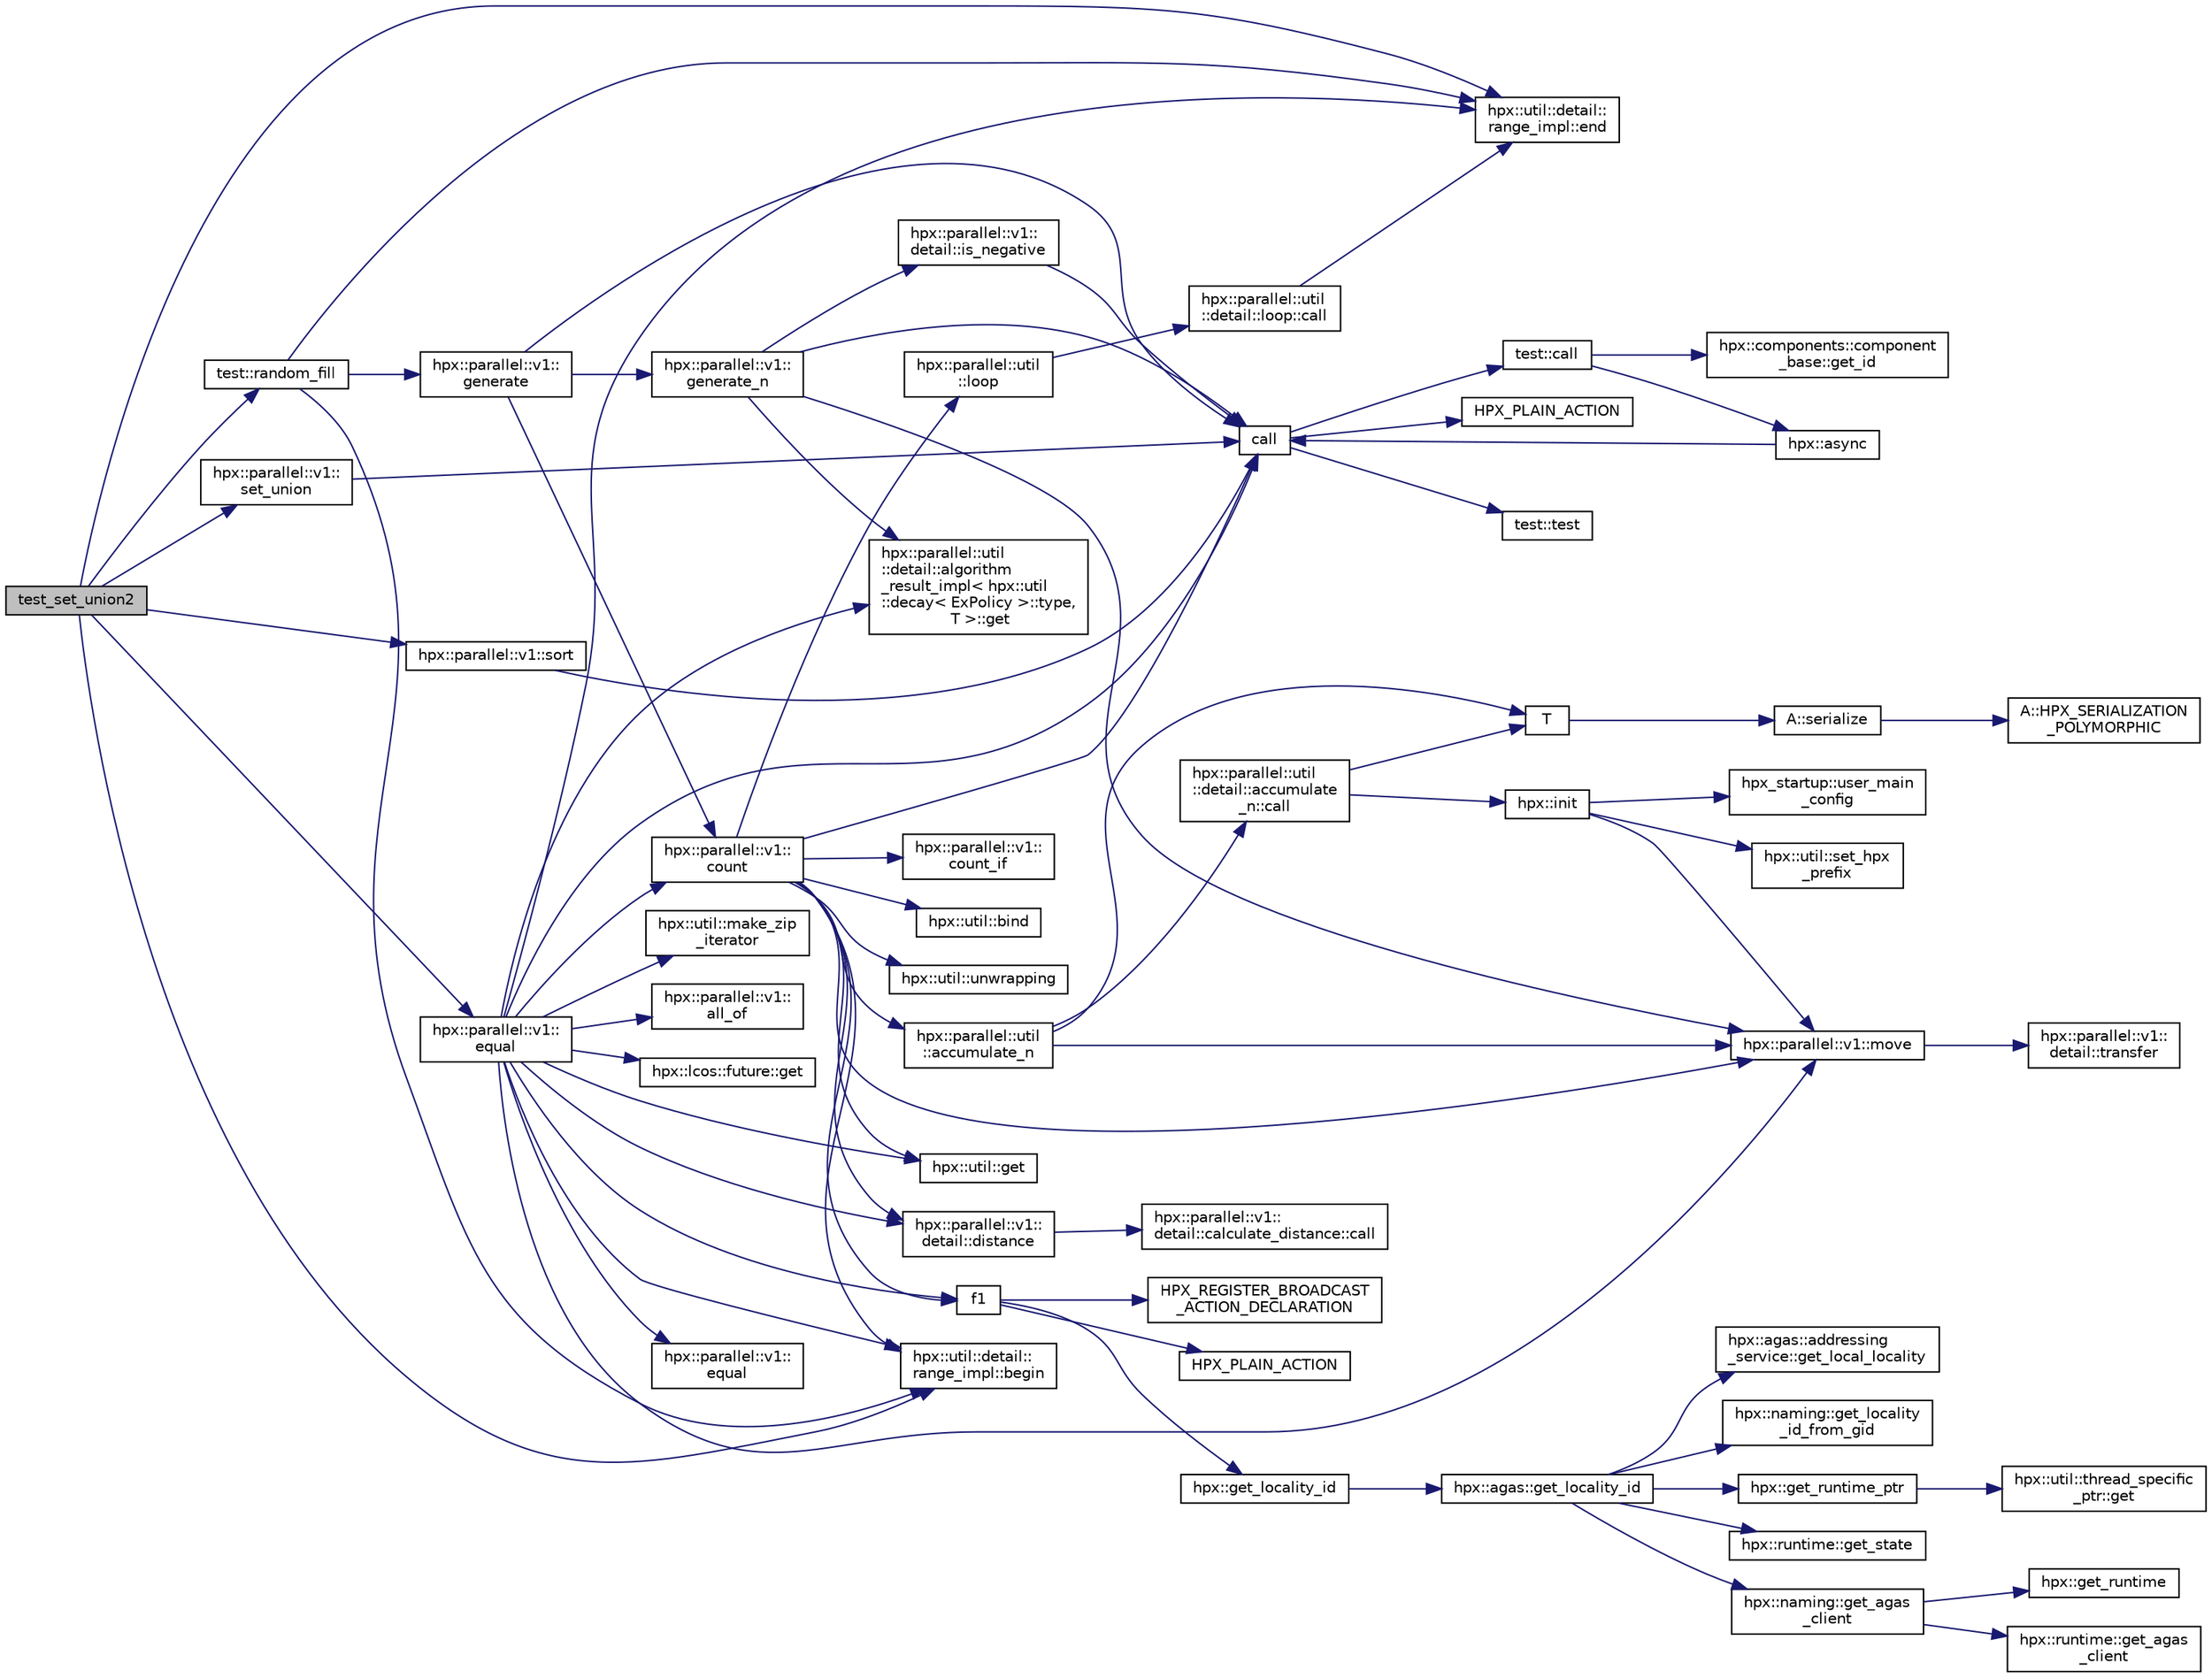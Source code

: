 digraph "test_set_union2"
{
  edge [fontname="Helvetica",fontsize="10",labelfontname="Helvetica",labelfontsize="10"];
  node [fontname="Helvetica",fontsize="10",shape=record];
  rankdir="LR";
  Node194 [label="test_set_union2",height=0.2,width=0.4,color="black", fillcolor="grey75", style="filled", fontcolor="black"];
  Node194 -> Node195 [color="midnightblue",fontsize="10",style="solid",fontname="Helvetica"];
  Node195 [label="test::random_fill",height=0.2,width=0.4,color="black", fillcolor="white", style="filled",URL="$df/d04/namespacetest.html#af108eebf0ec199837311e53d84f7be38"];
  Node195 -> Node196 [color="midnightblue",fontsize="10",style="solid",fontname="Helvetica"];
  Node196 [label="hpx::parallel::v1::\lgenerate",height=0.2,width=0.4,color="black", fillcolor="white", style="filled",URL="$db/db9/namespacehpx_1_1parallel_1_1v1.html#a1f74f2be2954d6fbd8278df5fedb946a"];
  Node196 -> Node197 [color="midnightblue",fontsize="10",style="solid",fontname="Helvetica"];
  Node197 [label="hpx::parallel::v1::\lgenerate_n",height=0.2,width=0.4,color="black", fillcolor="white", style="filled",URL="$db/db9/namespacehpx_1_1parallel_1_1v1.html#a9fd6a170d9742750007e88805764ec8a"];
  Node197 -> Node198 [color="midnightblue",fontsize="10",style="solid",fontname="Helvetica"];
  Node198 [label="hpx::parallel::v1::\ldetail::is_negative",height=0.2,width=0.4,color="black", fillcolor="white", style="filled",URL="$d2/ddd/namespacehpx_1_1parallel_1_1v1_1_1detail.html#adf2e40fc4b20ad0fd442ee3118a4d527"];
  Node198 -> Node199 [color="midnightblue",fontsize="10",style="solid",fontname="Helvetica"];
  Node199 [label="call",height=0.2,width=0.4,color="black", fillcolor="white", style="filled",URL="$d2/d67/promise__1620_8cpp.html#a58357f0b82bc761e1d0b9091ed563a70"];
  Node199 -> Node200 [color="midnightblue",fontsize="10",style="solid",fontname="Helvetica"];
  Node200 [label="test::test",height=0.2,width=0.4,color="black", fillcolor="white", style="filled",URL="$d8/d89/structtest.html#ab42d5ece712d716b04cb3f686f297a26"];
  Node199 -> Node201 [color="midnightblue",fontsize="10",style="solid",fontname="Helvetica"];
  Node201 [label="HPX_PLAIN_ACTION",height=0.2,width=0.4,color="black", fillcolor="white", style="filled",URL="$d2/d67/promise__1620_8cpp.html#ab96aab827a4b1fcaf66cfe0ba83fef23"];
  Node199 -> Node202 [color="midnightblue",fontsize="10",style="solid",fontname="Helvetica"];
  Node202 [label="test::call",height=0.2,width=0.4,color="black", fillcolor="white", style="filled",URL="$d8/d89/structtest.html#aeb29e7ed6518b9426ccf1344c52620ae"];
  Node202 -> Node203 [color="midnightblue",fontsize="10",style="solid",fontname="Helvetica"];
  Node203 [label="hpx::async",height=0.2,width=0.4,color="black", fillcolor="white", style="filled",URL="$d8/d83/namespacehpx.html#acb7d8e37b73b823956ce144f9a57eaa4"];
  Node203 -> Node199 [color="midnightblue",fontsize="10",style="solid",fontname="Helvetica"];
  Node202 -> Node204 [color="midnightblue",fontsize="10",style="solid",fontname="Helvetica"];
  Node204 [label="hpx::components::component\l_base::get_id",height=0.2,width=0.4,color="black", fillcolor="white", style="filled",URL="$d2/de6/classhpx_1_1components_1_1component__base.html#a4c8fd93514039bdf01c48d66d82b19cd"];
  Node197 -> Node205 [color="midnightblue",fontsize="10",style="solid",fontname="Helvetica"];
  Node205 [label="hpx::parallel::util\l::detail::algorithm\l_result_impl\< hpx::util\l::decay\< ExPolicy \>::type,\l T \>::get",height=0.2,width=0.4,color="black", fillcolor="white", style="filled",URL="$d2/d42/structhpx_1_1parallel_1_1util_1_1detail_1_1algorithm__result__impl.html#ab5b051e8ec74eff5e0e62fd63f5d377e"];
  Node197 -> Node206 [color="midnightblue",fontsize="10",style="solid",fontname="Helvetica"];
  Node206 [label="hpx::parallel::v1::move",height=0.2,width=0.4,color="black", fillcolor="white", style="filled",URL="$db/db9/namespacehpx_1_1parallel_1_1v1.html#aa7c4ede081ce786c9d1eb1adff495cfc"];
  Node206 -> Node207 [color="midnightblue",fontsize="10",style="solid",fontname="Helvetica"];
  Node207 [label="hpx::parallel::v1::\ldetail::transfer",height=0.2,width=0.4,color="black", fillcolor="white", style="filled",URL="$d2/ddd/namespacehpx_1_1parallel_1_1v1_1_1detail.html#ab1b56a05e1885ca7cc7ffa1804dd2f3c"];
  Node197 -> Node199 [color="midnightblue",fontsize="10",style="solid",fontname="Helvetica"];
  Node196 -> Node208 [color="midnightblue",fontsize="10",style="solid",fontname="Helvetica"];
  Node208 [label="hpx::parallel::v1::\lcount",height=0.2,width=0.4,color="black", fillcolor="white", style="filled",URL="$db/db9/namespacehpx_1_1parallel_1_1v1.html#a19d058114a2bd44801aab4176b188e23"];
  Node208 -> Node209 [color="midnightblue",fontsize="10",style="solid",fontname="Helvetica"];
  Node209 [label="hpx::parallel::v1::\lcount_if",height=0.2,width=0.4,color="black", fillcolor="white", style="filled",URL="$db/db9/namespacehpx_1_1parallel_1_1v1.html#ad836ff017ec208c2d6388a9b47b05ce0"];
  Node208 -> Node210 [color="midnightblue",fontsize="10",style="solid",fontname="Helvetica"];
  Node210 [label="f1",height=0.2,width=0.4,color="black", fillcolor="white", style="filled",URL="$d8/d8b/broadcast_8cpp.html#a1751fbd41f2529b84514a9dbd767959a"];
  Node210 -> Node211 [color="midnightblue",fontsize="10",style="solid",fontname="Helvetica"];
  Node211 [label="hpx::get_locality_id",height=0.2,width=0.4,color="black", fillcolor="white", style="filled",URL="$d8/d83/namespacehpx.html#a158d7c54a657bb364c1704033010697b",tooltip="Return the number of the locality this function is being called from. "];
  Node211 -> Node212 [color="midnightblue",fontsize="10",style="solid",fontname="Helvetica"];
  Node212 [label="hpx::agas::get_locality_id",height=0.2,width=0.4,color="black", fillcolor="white", style="filled",URL="$dc/d54/namespacehpx_1_1agas.html#a491cc2ddecdf0f1a9129900caa6a4d3e"];
  Node212 -> Node213 [color="midnightblue",fontsize="10",style="solid",fontname="Helvetica"];
  Node213 [label="hpx::get_runtime_ptr",height=0.2,width=0.4,color="black", fillcolor="white", style="filled",URL="$d8/d83/namespacehpx.html#af29daf2bb3e01b4d6495a1742b6cce64"];
  Node213 -> Node214 [color="midnightblue",fontsize="10",style="solid",fontname="Helvetica"];
  Node214 [label="hpx::util::thread_specific\l_ptr::get",height=0.2,width=0.4,color="black", fillcolor="white", style="filled",URL="$d4/d4c/structhpx_1_1util_1_1thread__specific__ptr.html#a3b27d8520710478aa41d1f74206bdba9"];
  Node212 -> Node215 [color="midnightblue",fontsize="10",style="solid",fontname="Helvetica"];
  Node215 [label="hpx::runtime::get_state",height=0.2,width=0.4,color="black", fillcolor="white", style="filled",URL="$d0/d7b/classhpx_1_1runtime.html#ab405f80e060dac95d624520f38b0524c"];
  Node212 -> Node216 [color="midnightblue",fontsize="10",style="solid",fontname="Helvetica"];
  Node216 [label="hpx::naming::get_agas\l_client",height=0.2,width=0.4,color="black", fillcolor="white", style="filled",URL="$d4/dc9/namespacehpx_1_1naming.html#a0408fffd5d34b620712a801b0ae3b032"];
  Node216 -> Node217 [color="midnightblue",fontsize="10",style="solid",fontname="Helvetica"];
  Node217 [label="hpx::get_runtime",height=0.2,width=0.4,color="black", fillcolor="white", style="filled",URL="$d8/d83/namespacehpx.html#aef902cc6c7dd3b9fbadf34d1e850a070"];
  Node216 -> Node218 [color="midnightblue",fontsize="10",style="solid",fontname="Helvetica"];
  Node218 [label="hpx::runtime::get_agas\l_client",height=0.2,width=0.4,color="black", fillcolor="white", style="filled",URL="$d0/d7b/classhpx_1_1runtime.html#aeb5dddd30d6b9861669af8ad44d1a96a"];
  Node212 -> Node219 [color="midnightblue",fontsize="10",style="solid",fontname="Helvetica"];
  Node219 [label="hpx::agas::addressing\l_service::get_local_locality",height=0.2,width=0.4,color="black", fillcolor="white", style="filled",URL="$db/d58/structhpx_1_1agas_1_1addressing__service.html#ab52c19a37c2a7a006c6c15f90ad0539c"];
  Node212 -> Node220 [color="midnightblue",fontsize="10",style="solid",fontname="Helvetica"];
  Node220 [label="hpx::naming::get_locality\l_id_from_gid",height=0.2,width=0.4,color="black", fillcolor="white", style="filled",URL="$d4/dc9/namespacehpx_1_1naming.html#a7fd43037784560bd04fda9b49e33529f"];
  Node210 -> Node221 [color="midnightblue",fontsize="10",style="solid",fontname="Helvetica"];
  Node221 [label="HPX_PLAIN_ACTION",height=0.2,width=0.4,color="black", fillcolor="white", style="filled",URL="$d8/d8b/broadcast_8cpp.html#a19685a0394ce6a99351f7a679f6eeefc"];
  Node210 -> Node222 [color="midnightblue",fontsize="10",style="solid",fontname="Helvetica"];
  Node222 [label="HPX_REGISTER_BROADCAST\l_ACTION_DECLARATION",height=0.2,width=0.4,color="black", fillcolor="white", style="filled",URL="$d7/d38/addressing__service_8cpp.html#a573d764d9cb34eec46a4bdffcf07875f"];
  Node208 -> Node223 [color="midnightblue",fontsize="10",style="solid",fontname="Helvetica"];
  Node223 [label="hpx::parallel::util\l::loop",height=0.2,width=0.4,color="black", fillcolor="white", style="filled",URL="$df/dc6/namespacehpx_1_1parallel_1_1util.html#a3f434e00f42929aac85debb8c5782213"];
  Node223 -> Node224 [color="midnightblue",fontsize="10",style="solid",fontname="Helvetica"];
  Node224 [label="hpx::parallel::util\l::detail::loop::call",height=0.2,width=0.4,color="black", fillcolor="white", style="filled",URL="$da/d06/structhpx_1_1parallel_1_1util_1_1detail_1_1loop.html#a5c5e8dbda782f09cdb7bc2509e3bf09e"];
  Node224 -> Node225 [color="midnightblue",fontsize="10",style="solid",fontname="Helvetica"];
  Node225 [label="hpx::util::detail::\lrange_impl::end",height=0.2,width=0.4,color="black", fillcolor="white", style="filled",URL="$d4/d4a/namespacehpx_1_1util_1_1detail_1_1range__impl.html#afb2ea48b0902f52ee4d8b764807b4316"];
  Node208 -> Node226 [color="midnightblue",fontsize="10",style="solid",fontname="Helvetica"];
  Node226 [label="hpx::util::bind",height=0.2,width=0.4,color="black", fillcolor="white", style="filled",URL="$df/dad/namespacehpx_1_1util.html#ad844caedf82a0173d6909d910c3e48c6"];
  Node208 -> Node206 [color="midnightblue",fontsize="10",style="solid",fontname="Helvetica"];
  Node208 -> Node227 [color="midnightblue",fontsize="10",style="solid",fontname="Helvetica"];
  Node227 [label="hpx::util::get",height=0.2,width=0.4,color="black", fillcolor="white", style="filled",URL="$df/dad/namespacehpx_1_1util.html#a5cbd3c41f03f4d4acaedaa4777e3cc02"];
  Node208 -> Node199 [color="midnightblue",fontsize="10",style="solid",fontname="Helvetica"];
  Node208 -> Node228 [color="midnightblue",fontsize="10",style="solid",fontname="Helvetica"];
  Node228 [label="hpx::parallel::v1::\ldetail::distance",height=0.2,width=0.4,color="black", fillcolor="white", style="filled",URL="$d2/ddd/namespacehpx_1_1parallel_1_1v1_1_1detail.html#a6bea3c6a5f470cad11f27ee6bab4a33f"];
  Node228 -> Node229 [color="midnightblue",fontsize="10",style="solid",fontname="Helvetica"];
  Node229 [label="hpx::parallel::v1::\ldetail::calculate_distance::call",height=0.2,width=0.4,color="black", fillcolor="white", style="filled",URL="$db/dfa/structhpx_1_1parallel_1_1v1_1_1detail_1_1calculate__distance.html#a950a6627830a7d019ac0e734b0a447bf"];
  Node208 -> Node230 [color="midnightblue",fontsize="10",style="solid",fontname="Helvetica"];
  Node230 [label="hpx::util::unwrapping",height=0.2,width=0.4,color="black", fillcolor="white", style="filled",URL="$df/dad/namespacehpx_1_1util.html#a7529d9ac687684c33403cdd1f9cef8e4"];
  Node208 -> Node231 [color="midnightblue",fontsize="10",style="solid",fontname="Helvetica"];
  Node231 [label="hpx::parallel::util\l::accumulate_n",height=0.2,width=0.4,color="black", fillcolor="white", style="filled",URL="$df/dc6/namespacehpx_1_1parallel_1_1util.html#af19f9a2722f97c2247ea5d0dbb5e2d25"];
  Node231 -> Node232 [color="midnightblue",fontsize="10",style="solid",fontname="Helvetica"];
  Node232 [label="hpx::parallel::util\l::detail::accumulate\l_n::call",height=0.2,width=0.4,color="black", fillcolor="white", style="filled",URL="$d8/d3b/structhpx_1_1parallel_1_1util_1_1detail_1_1accumulate__n.html#a765aceb8ab313fc92f7c4aaf70ccca8f"];
  Node232 -> Node233 [color="midnightblue",fontsize="10",style="solid",fontname="Helvetica"];
  Node233 [label="hpx::init",height=0.2,width=0.4,color="black", fillcolor="white", style="filled",URL="$d8/d83/namespacehpx.html#a3c694ea960b47c56b33351ba16e3d76b",tooltip="Main entry point for launching the HPX runtime system. "];
  Node233 -> Node234 [color="midnightblue",fontsize="10",style="solid",fontname="Helvetica"];
  Node234 [label="hpx::util::set_hpx\l_prefix",height=0.2,width=0.4,color="black", fillcolor="white", style="filled",URL="$df/dad/namespacehpx_1_1util.html#ae40a23c1ba0a48d9304dcf717a95793e"];
  Node233 -> Node235 [color="midnightblue",fontsize="10",style="solid",fontname="Helvetica"];
  Node235 [label="hpx_startup::user_main\l_config",height=0.2,width=0.4,color="black", fillcolor="white", style="filled",URL="$d3/dd2/namespacehpx__startup.html#aaac571d88bd3912a4225a23eb3261637"];
  Node233 -> Node206 [color="midnightblue",fontsize="10",style="solid",fontname="Helvetica"];
  Node232 -> Node236 [color="midnightblue",fontsize="10",style="solid",fontname="Helvetica"];
  Node236 [label="T",height=0.2,width=0.4,color="black", fillcolor="white", style="filled",URL="$db/d33/polymorphic__semiintrusive__template_8cpp.html#ad187658f9cb91c1312b39ae7e896f1ea"];
  Node236 -> Node237 [color="midnightblue",fontsize="10",style="solid",fontname="Helvetica"];
  Node237 [label="A::serialize",height=0.2,width=0.4,color="black", fillcolor="white", style="filled",URL="$d7/da0/struct_a.html#a5f5c287cf471e274ed9dda0da1592212"];
  Node237 -> Node238 [color="midnightblue",fontsize="10",style="solid",fontname="Helvetica"];
  Node238 [label="A::HPX_SERIALIZATION\l_POLYMORPHIC",height=0.2,width=0.4,color="black", fillcolor="white", style="filled",URL="$d7/da0/struct_a.html#ada978cc156cebbafddb1f3aa4c01918c"];
  Node231 -> Node206 [color="midnightblue",fontsize="10",style="solid",fontname="Helvetica"];
  Node231 -> Node236 [color="midnightblue",fontsize="10",style="solid",fontname="Helvetica"];
  Node208 -> Node239 [color="midnightblue",fontsize="10",style="solid",fontname="Helvetica"];
  Node239 [label="hpx::util::detail::\lrange_impl::begin",height=0.2,width=0.4,color="black", fillcolor="white", style="filled",URL="$d4/d4a/namespacehpx_1_1util_1_1detail_1_1range__impl.html#a31e165df2b865cdd961f35ce938db41a"];
  Node196 -> Node199 [color="midnightblue",fontsize="10",style="solid",fontname="Helvetica"];
  Node195 -> Node239 [color="midnightblue",fontsize="10",style="solid",fontname="Helvetica"];
  Node195 -> Node225 [color="midnightblue",fontsize="10",style="solid",fontname="Helvetica"];
  Node194 -> Node240 [color="midnightblue",fontsize="10",style="solid",fontname="Helvetica"];
  Node240 [label="hpx::parallel::v1::sort",height=0.2,width=0.4,color="black", fillcolor="white", style="filled",URL="$db/db9/namespacehpx_1_1parallel_1_1v1.html#ae1153bd13c544f90055c5ca181145297"];
  Node240 -> Node199 [color="midnightblue",fontsize="10",style="solid",fontname="Helvetica"];
  Node194 -> Node239 [color="midnightblue",fontsize="10",style="solid",fontname="Helvetica"];
  Node194 -> Node225 [color="midnightblue",fontsize="10",style="solid",fontname="Helvetica"];
  Node194 -> Node241 [color="midnightblue",fontsize="10",style="solid",fontname="Helvetica"];
  Node241 [label="hpx::parallel::v1::\lset_union",height=0.2,width=0.4,color="black", fillcolor="white", style="filled",URL="$db/db9/namespacehpx_1_1parallel_1_1v1.html#ab6f109dcd077c01e1e7f9f34e8916f51"];
  Node241 -> Node199 [color="midnightblue",fontsize="10",style="solid",fontname="Helvetica"];
  Node194 -> Node242 [color="midnightblue",fontsize="10",style="solid",fontname="Helvetica"];
  Node242 [label="hpx::parallel::v1::\lequal",height=0.2,width=0.4,color="black", fillcolor="white", style="filled",URL="$db/db9/namespacehpx_1_1parallel_1_1v1.html#a0c7fdfade58cb9d4dda65892a877aa58"];
  Node242 -> Node243 [color="midnightblue",fontsize="10",style="solid",fontname="Helvetica"];
  Node243 [label="hpx::parallel::v1::\lequal",height=0.2,width=0.4,color="black", fillcolor="white", style="filled",URL="$db/db9/namespacehpx_1_1parallel_1_1v1.html#aae6a4bb3c2e497c3bf1425763047b39d"];
  Node242 -> Node205 [color="midnightblue",fontsize="10",style="solid",fontname="Helvetica"];
  Node242 -> Node208 [color="midnightblue",fontsize="10",style="solid",fontname="Helvetica"];
  Node242 -> Node228 [color="midnightblue",fontsize="10",style="solid",fontname="Helvetica"];
  Node242 -> Node210 [color="midnightblue",fontsize="10",style="solid",fontname="Helvetica"];
  Node242 -> Node227 [color="midnightblue",fontsize="10",style="solid",fontname="Helvetica"];
  Node242 -> Node199 [color="midnightblue",fontsize="10",style="solid",fontname="Helvetica"];
  Node242 -> Node244 [color="midnightblue",fontsize="10",style="solid",fontname="Helvetica"];
  Node244 [label="hpx::util::make_zip\l_iterator",height=0.2,width=0.4,color="black", fillcolor="white", style="filled",URL="$df/dad/namespacehpx_1_1util.html#a2f68369b316e5699be2c81c04e3ee209"];
  Node242 -> Node206 [color="midnightblue",fontsize="10",style="solid",fontname="Helvetica"];
  Node242 -> Node245 [color="midnightblue",fontsize="10",style="solid",fontname="Helvetica"];
  Node245 [label="hpx::parallel::v1::\lall_of",height=0.2,width=0.4,color="black", fillcolor="white", style="filled",URL="$db/db9/namespacehpx_1_1parallel_1_1v1.html#ae249c03ff2e6e0003c2ac15c1ec13087"];
  Node242 -> Node239 [color="midnightblue",fontsize="10",style="solid",fontname="Helvetica"];
  Node242 -> Node225 [color="midnightblue",fontsize="10",style="solid",fontname="Helvetica"];
  Node242 -> Node246 [color="midnightblue",fontsize="10",style="solid",fontname="Helvetica"];
  Node246 [label="hpx::lcos::future::get",height=0.2,width=0.4,color="black", fillcolor="white", style="filled",URL="$d0/d33/classhpx_1_1lcos_1_1future.html#a8c28269486d5620ac48af349f17bb41c"];
}
